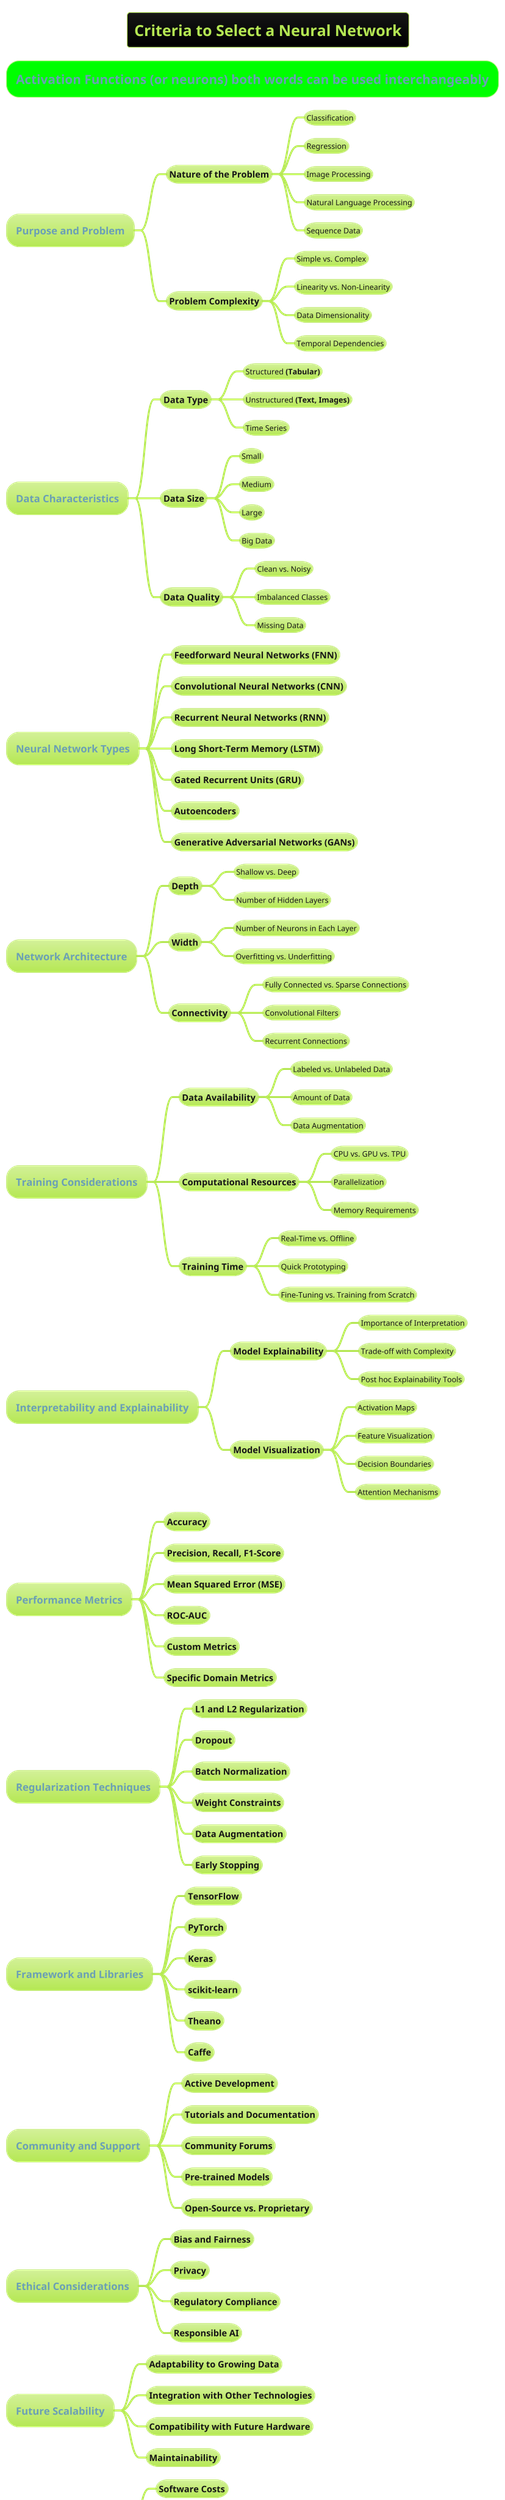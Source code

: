 @startmindmap
title =Criteria to Select a Neural Network
!theme hacker
*[#lime] =Activation Functions (or neurons) both words can be used interchangeably


* Purpose and Problem
** Nature of the Problem
*** Classification
*** Regression
*** Image Processing
*** Natural Language Processing
*** Sequence Data
** Problem Complexity
*** Simple vs. Complex
*** Linearity vs. Non-Linearity
*** Data Dimensionality
*** Temporal Dependencies

* Data Characteristics
** Data Type
*** Structured **(Tabular)**
*** Unstructured **(Text, Images)**
*** Time Series
** Data Size
*** Small
*** Medium
*** Large
*** Big Data
** Data Quality
*** Clean vs. Noisy
*** Imbalanced Classes
*** Missing Data

* Neural Network Types
** Feedforward Neural Networks **(FNN)**
** Convolutional Neural Networks **(CNN)**
** Recurrent Neural Networks **(RNN)**
** Long Short-Term Memory **(LSTM)**
** Gated Recurrent Units **(GRU)**
** Autoencoders
** Generative Adversarial Networks **(GANs)**

* Network Architecture
** Depth
*** Shallow vs. Deep
*** Number of Hidden Layers
** Width
*** Number of Neurons in Each Layer
*** Overfitting vs. Underfitting
** Connectivity
*** Fully Connected vs. Sparse Connections
*** Convolutional Filters
*** Recurrent Connections

* Training Considerations
** Data Availability
*** Labeled vs. Unlabeled Data
*** Amount of Data
*** Data Augmentation
** Computational Resources
*** CPU vs. GPU vs. TPU
*** Parallelization
*** Memory Requirements
** Training Time
*** Real-Time vs. Offline
*** Quick Prototyping
*** Fine-Tuning vs. Training from Scratch

* Interpretability and Explainability
** Model Explainability
*** Importance of Interpretation
*** Trade-off with Complexity
*** Post hoc Explainability Tools
** Model Visualization
*** Activation Maps
*** Feature Visualization
*** Decision Boundaries
*** Attention Mechanisms

* Performance Metrics
** Accuracy
** Precision, Recall, F1-Score
** Mean Squared Error **(MSE)**
** ROC-AUC
** Custom Metrics
** Specific Domain Metrics

* Regularization Techniques
** L1 and L2 Regularization
** Dropout
** Batch Normalization
** Weight Constraints
** Data Augmentation
** Early Stopping

* Framework and Libraries
** TensorFlow
** PyTorch
** Keras
** scikit-learn
** Theano
** Caffe

* Community and Support
** Active Development
** Tutorials and Documentation
** Community Forums
** Pre-trained Models
** Open-Source vs. Proprietary

* Ethical Considerations
** Bias and Fairness
** Privacy
** Regulatory Compliance
** Responsible AI

* Future Scalability
** Adaptability to Growing Data
** Integration with Other Technologies
** Compatibility with Future Hardware
** Maintainability

* Cost and Resources
** Software Costs
** Hardware Costs
** Development and Maintenance Effort
** Availability of Expertise

@endmindmap
